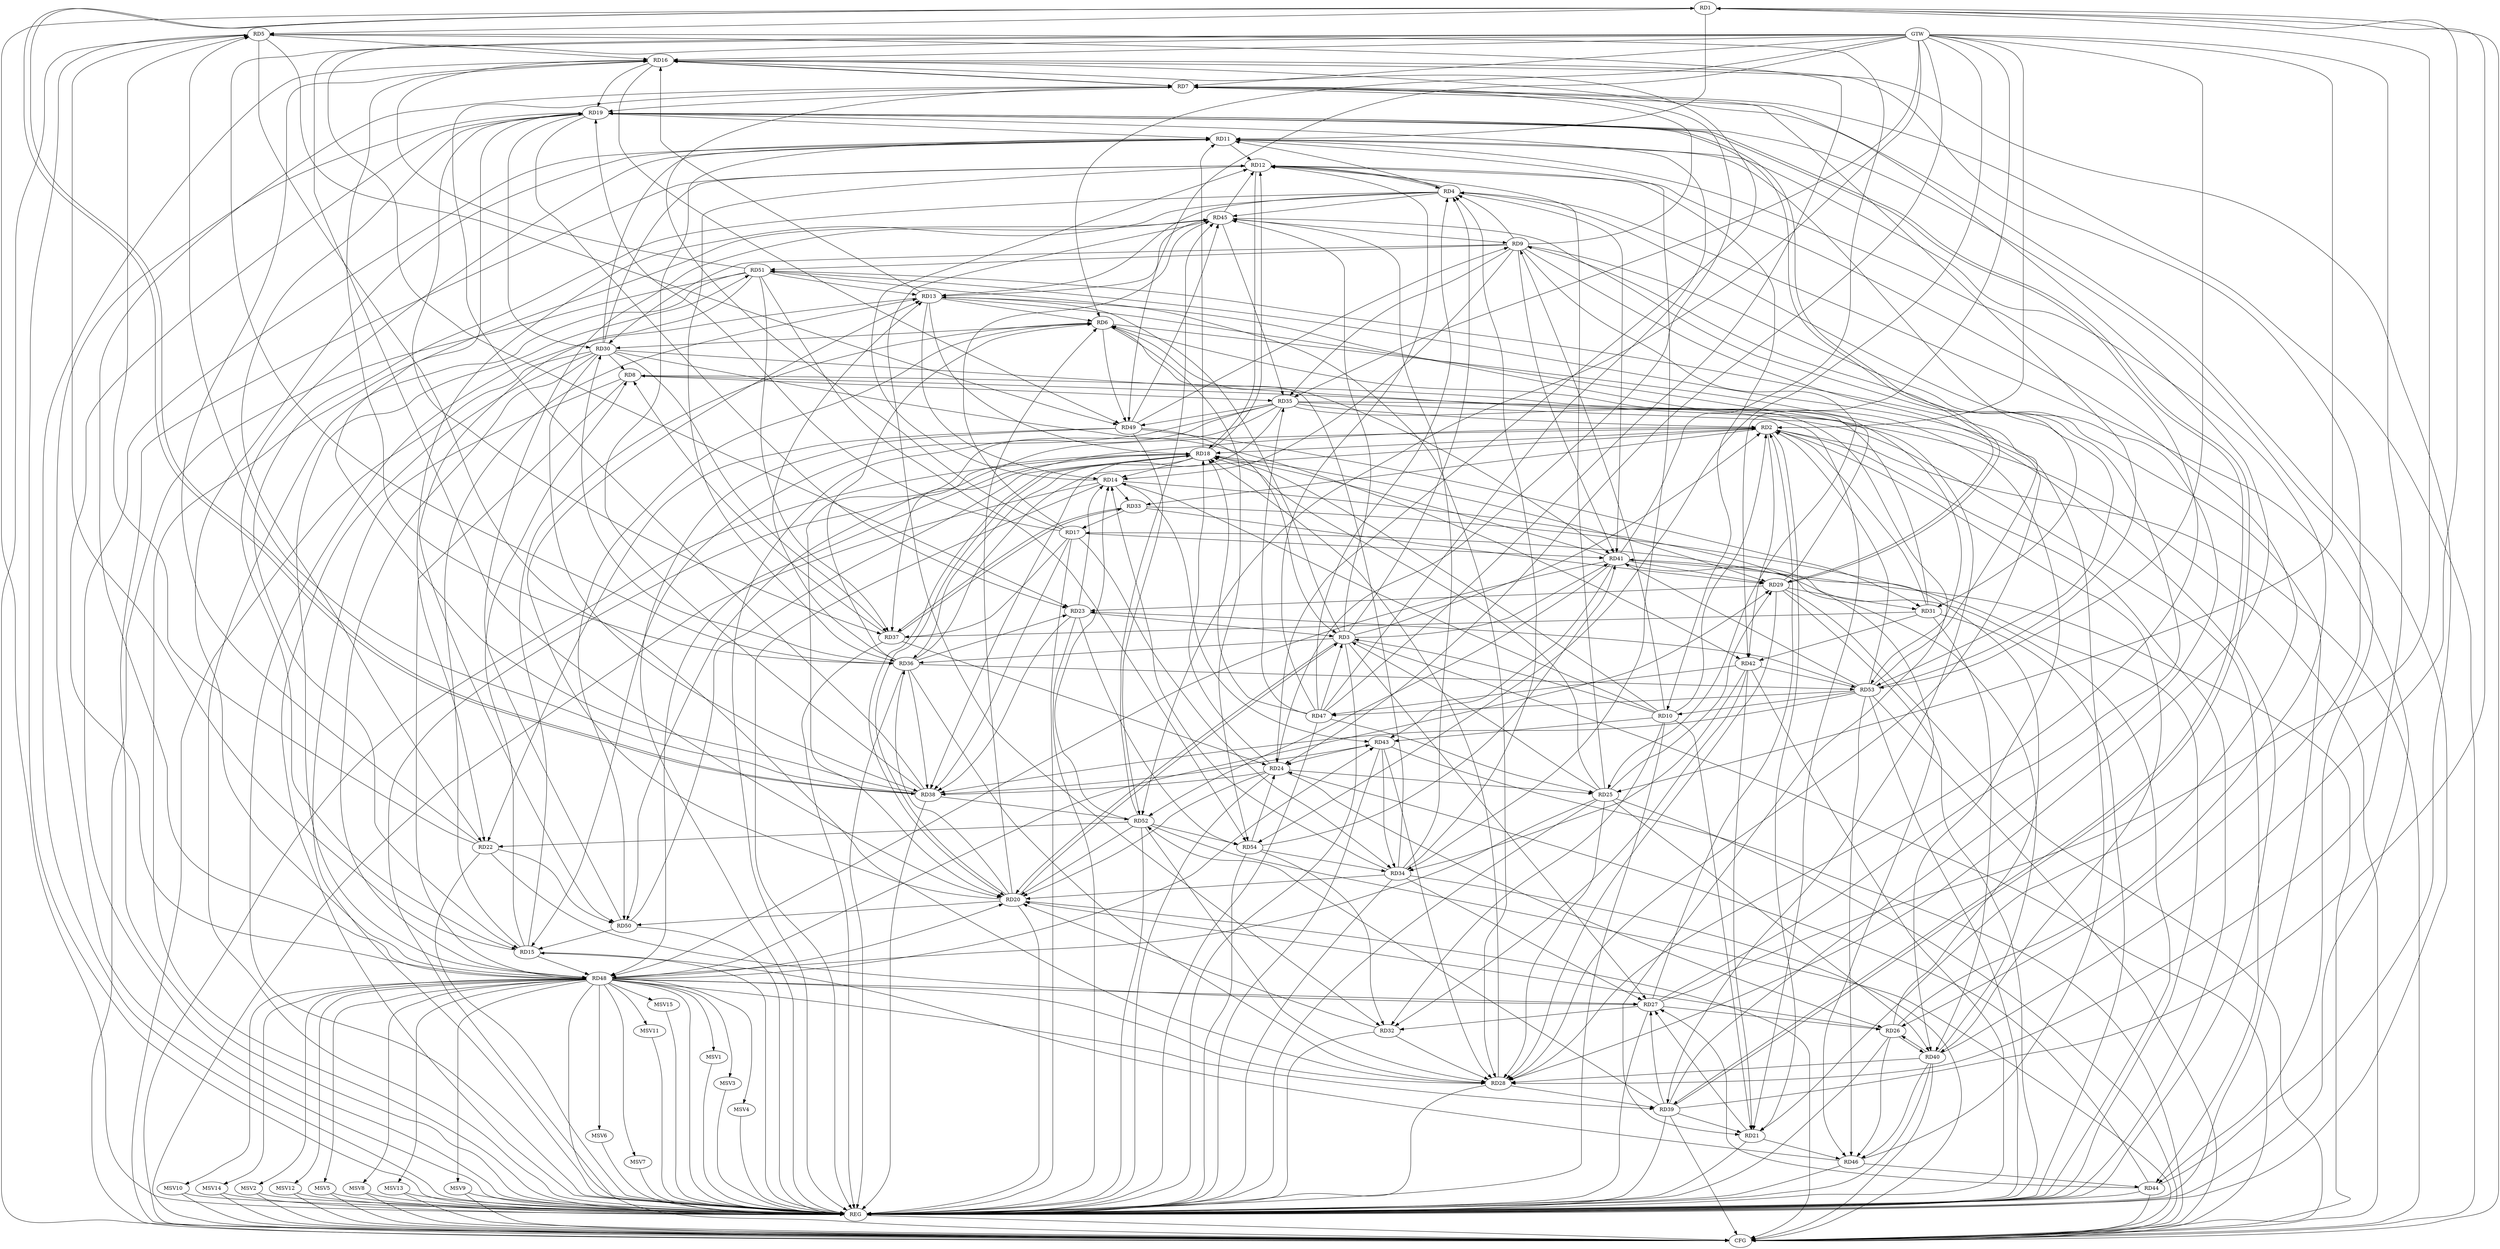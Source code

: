 strict digraph G {
  RD1 [ label="RD1" ];
  RD2 [ label="RD2" ];
  RD3 [ label="RD3" ];
  RD4 [ label="RD4" ];
  RD5 [ label="RD5" ];
  RD6 [ label="RD6" ];
  RD7 [ label="RD7" ];
  RD8 [ label="RD8" ];
  RD9 [ label="RD9" ];
  RD10 [ label="RD10" ];
  RD11 [ label="RD11" ];
  RD12 [ label="RD12" ];
  RD13 [ label="RD13" ];
  RD14 [ label="RD14" ];
  RD15 [ label="RD15" ];
  RD16 [ label="RD16" ];
  RD17 [ label="RD17" ];
  RD18 [ label="RD18" ];
  RD19 [ label="RD19" ];
  RD20 [ label="RD20" ];
  RD21 [ label="RD21" ];
  RD22 [ label="RD22" ];
  RD23 [ label="RD23" ];
  RD24 [ label="RD24" ];
  RD25 [ label="RD25" ];
  RD26 [ label="RD26" ];
  RD27 [ label="RD27" ];
  RD28 [ label="RD28" ];
  RD29 [ label="RD29" ];
  RD30 [ label="RD30" ];
  RD31 [ label="RD31" ];
  RD32 [ label="RD32" ];
  RD33 [ label="RD33" ];
  RD34 [ label="RD34" ];
  RD35 [ label="RD35" ];
  RD36 [ label="RD36" ];
  RD37 [ label="RD37" ];
  RD38 [ label="RD38" ];
  RD39 [ label="RD39" ];
  RD40 [ label="RD40" ];
  RD41 [ label="RD41" ];
  RD42 [ label="RD42" ];
  RD43 [ label="RD43" ];
  RD44 [ label="RD44" ];
  RD45 [ label="RD45" ];
  RD46 [ label="RD46" ];
  RD47 [ label="RD47" ];
  RD48 [ label="RD48" ];
  RD49 [ label="RD49" ];
  RD50 [ label="RD50" ];
  RD51 [ label="RD51" ];
  RD52 [ label="RD52" ];
  RD53 [ label="RD53" ];
  RD54 [ label="RD54" ];
  GTW [ label="GTW" ];
  REG [ label="REG" ];
  CFG [ label="CFG" ];
  MSV1 [ label="MSV1" ];
  MSV2 [ label="MSV2" ];
  MSV3 [ label="MSV3" ];
  MSV4 [ label="MSV4" ];
  MSV5 [ label="MSV5" ];
  MSV6 [ label="MSV6" ];
  MSV7 [ label="MSV7" ];
  MSV8 [ label="MSV8" ];
  MSV9 [ label="MSV9" ];
  MSV10 [ label="MSV10" ];
  MSV11 [ label="MSV11" ];
  MSV12 [ label="MSV12" ];
  MSV13 [ label="MSV13" ];
  MSV14 [ label="MSV14" ];
  MSV15 [ label="MSV15" ];
  RD1 -> RD5;
  RD1 -> RD11;
  RD27 -> RD1;
  RD1 -> RD38;
  RD38 -> RD1;
  RD39 -> RD1;
  RD40 -> RD1;
  RD3 -> RD2;
  RD10 -> RD2;
  RD2 -> RD18;
  RD2 -> RD21;
  RD27 -> RD2;
  RD31 -> RD2;
  RD2 -> RD33;
  RD35 -> RD2;
  RD36 -> RD2;
  RD2 -> RD37;
  RD2 -> RD40;
  RD2 -> RD42;
  RD2 -> RD50;
  RD53 -> RD2;
  RD3 -> RD4;
  RD10 -> RD3;
  RD3 -> RD13;
  RD3 -> RD20;
  RD20 -> RD3;
  RD23 -> RD3;
  RD25 -> RD3;
  RD3 -> RD27;
  RD3 -> RD36;
  RD3 -> RD41;
  RD3 -> RD45;
  RD47 -> RD3;
  RD49 -> RD3;
  RD9 -> RD4;
  RD4 -> RD11;
  RD4 -> RD12;
  RD12 -> RD4;
  RD4 -> RD13;
  RD4 -> RD15;
  RD4 -> RD22;
  RD34 -> RD4;
  RD39 -> RD4;
  RD4 -> RD41;
  RD4 -> RD45;
  RD47 -> RD4;
  RD15 -> RD5;
  RD5 -> RD16;
  RD22 -> RD5;
  RD5 -> RD28;
  RD38 -> RD5;
  RD41 -> RD5;
  RD47 -> RD5;
  RD5 -> RD49;
  RD13 -> RD6;
  RD15 -> RD6;
  RD20 -> RD6;
  RD29 -> RD6;
  RD6 -> RD30;
  RD34 -> RD6;
  RD36 -> RD6;
  RD6 -> RD41;
  RD6 -> RD49;
  RD6 -> RD50;
  RD6 -> RD54;
  RD9 -> RD7;
  RD7 -> RD16;
  RD16 -> RD7;
  RD17 -> RD7;
  RD7 -> RD19;
  RD24 -> RD7;
  RD38 -> RD7;
  RD48 -> RD7;
  RD53 -> RD7;
  RD15 -> RD8;
  RD30 -> RD8;
  RD31 -> RD8;
  RD8 -> RD35;
  RD37 -> RD8;
  RD8 -> RD40;
  RD8 -> RD48;
  RD10 -> RD9;
  RD9 -> RD14;
  RD9 -> RD25;
  RD27 -> RD9;
  RD9 -> RD28;
  RD9 -> RD30;
  RD9 -> RD35;
  RD9 -> RD41;
  RD45 -> RD9;
  RD49 -> RD9;
  RD9 -> RD51;
  RD12 -> RD10;
  RD10 -> RD14;
  RD10 -> RD18;
  RD10 -> RD21;
  RD10 -> RD32;
  RD10 -> RD43;
  RD53 -> RD10;
  RD11 -> RD12;
  RD11 -> RD15;
  RD18 -> RD11;
  RD19 -> RD11;
  RD26 -> RD11;
  RD28 -> RD11;
  RD30 -> RD11;
  RD11 -> RD31;
  RD11 -> RD34;
  RD38 -> RD11;
  RD11 -> RD48;
  RD14 -> RD12;
  RD12 -> RD18;
  RD18 -> RD12;
  RD12 -> RD21;
  RD25 -> RD12;
  RD30 -> RD12;
  RD12 -> RD36;
  RD45 -> RD12;
  RD47 -> RD12;
  RD13 -> RD14;
  RD15 -> RD13;
  RD13 -> RD16;
  RD13 -> RD18;
  RD20 -> RD13;
  RD36 -> RD13;
  RD13 -> RD39;
  RD13 -> RD45;
  RD51 -> RD13;
  RD13 -> RD53;
  RD18 -> RD14;
  RD23 -> RD14;
  RD14 -> RD33;
  RD34 -> RD14;
  RD14 -> RD43;
  RD14 -> RD46;
  RD52 -> RD14;
  RD35 -> RD15;
  RD46 -> RD15;
  RD15 -> RD48;
  RD50 -> RD15;
  RD16 -> RD19;
  RD22 -> RD16;
  RD16 -> RD24;
  RD16 -> RD26;
  RD16 -> RD28;
  RD16 -> RD36;
  RD44 -> RD16;
  RD16 -> RD49;
  RD51 -> RD16;
  RD17 -> RD19;
  RD26 -> RD17;
  RD33 -> RD17;
  RD17 -> RD34;
  RD17 -> RD37;
  RD17 -> RD38;
  RD17 -> RD41;
  RD17 -> RD45;
  RD18 -> RD20;
  RD20 -> RD18;
  RD24 -> RD18;
  RD25 -> RD18;
  RD28 -> RD18;
  RD18 -> RD29;
  RD18 -> RD36;
  RD41 -> RD18;
  RD47 -> RD18;
  RD18 -> RD48;
  RD50 -> RD18;
  RD19 -> RD22;
  RD19 -> RD23;
  RD19 -> RD29;
  RD29 -> RD19;
  RD19 -> RD30;
  RD19 -> RD37;
  RD38 -> RD19;
  RD19 -> RD39;
  RD39 -> RD19;
  RD19 -> RD44;
  RD47 -> RD19;
  RD48 -> RD19;
  RD24 -> RD20;
  RD26 -> RD20;
  RD32 -> RD20;
  RD34 -> RD20;
  RD35 -> RD20;
  RD20 -> RD36;
  RD48 -> RD20;
  RD20 -> RD50;
  RD52 -> RD20;
  RD21 -> RD27;
  RD30 -> RD21;
  RD35 -> RD21;
  RD39 -> RD21;
  RD42 -> RD21;
  RD21 -> RD46;
  RD22 -> RD27;
  RD49 -> RD22;
  RD22 -> RD50;
  RD52 -> RD22;
  RD29 -> RD23;
  RD36 -> RD23;
  RD23 -> RD38;
  RD53 -> RD23;
  RD23 -> RD54;
  RD24 -> RD25;
  RD24 -> RD26;
  RD37 -> RD24;
  RD24 -> RD38;
  RD43 -> RD24;
  RD44 -> RD24;
  RD54 -> RD24;
  RD25 -> RD28;
  RD25 -> RD29;
  RD25 -> RD40;
  RD47 -> RD25;
  RD25 -> RD48;
  RD27 -> RD26;
  RD26 -> RD40;
  RD40 -> RD26;
  RD26 -> RD46;
  RD27 -> RD32;
  RD34 -> RD27;
  RD39 -> RD27;
  RD44 -> RD27;
  RD48 -> RD27;
  RD29 -> RD28;
  RD32 -> RD28;
  RD36 -> RD28;
  RD28 -> RD39;
  RD40 -> RD28;
  RD43 -> RD28;
  RD48 -> RD28;
  RD51 -> RD28;
  RD52 -> RD28;
  RD29 -> RD31;
  RD33 -> RD29;
  RD41 -> RD29;
  RD48 -> RD29;
  RD36 -> RD30;
  RD30 -> RD37;
  RD30 -> RD38;
  RD30 -> RD42;
  RD30 -> RD48;
  RD31 -> RD37;
  RD31 -> RD40;
  RD31 -> RD42;
  RD49 -> RD31;
  RD42 -> RD32;
  RD45 -> RD32;
  RD54 -> RD32;
  RD33 -> RD37;
  RD37 -> RD33;
  RD42 -> RD34;
  RD43 -> RD34;
  RD34 -> RD45;
  RD54 -> RD34;
  RD35 -> RD38;
  RD35 -> RD44;
  RD45 -> RD35;
  RD47 -> RD35;
  RD35 -> RD49;
  RD36 -> RD38;
  RD36 -> RD53;
  RD51 -> RD37;
  RD38 -> RD43;
  RD38 -> RD52;
  RD53 -> RD38;
  RD48 -> RD39;
  RD39 -> RD52;
  RD40 -> RD41;
  RD40 -> RD46;
  RD41 -> RD43;
  RD41 -> RD48;
  RD41 -> RD52;
  RD53 -> RD41;
  RD54 -> RD41;
  RD42 -> RD47;
  RD42 -> RD53;
  RD48 -> RD43;
  RD46 -> RD44;
  RD49 -> RD45;
  RD50 -> RD45;
  RD52 -> RD45;
  RD45 -> RD53;
  RD46 -> RD51;
  RD53 -> RD46;
  RD53 -> RD47;
  RD48 -> RD51;
  RD49 -> RD52;
  RD51 -> RD50;
  RD53 -> RD51;
  RD51 -> RD54;
  RD52 -> RD54;
  GTW -> RD52;
  GTW -> RD53;
  GTW -> RD49;
  GTW -> RD2;
  GTW -> RD25;
  GTW -> RD36;
  GTW -> RD28;
  GTW -> RD54;
  GTW -> RD35;
  GTW -> RD7;
  GTW -> RD42;
  GTW -> RD23;
  GTW -> RD24;
  GTW -> RD20;
  GTW -> RD6;
  GTW -> RD16;
  RD1 -> REG;
  RD2 -> REG;
  RD3 -> REG;
  RD4 -> REG;
  RD5 -> REG;
  RD6 -> REG;
  RD7 -> REG;
  RD8 -> REG;
  RD9 -> REG;
  RD10 -> REG;
  RD11 -> REG;
  RD12 -> REG;
  RD13 -> REG;
  RD14 -> REG;
  RD15 -> REG;
  RD16 -> REG;
  RD17 -> REG;
  RD18 -> REG;
  RD19 -> REG;
  RD20 -> REG;
  RD21 -> REG;
  RD22 -> REG;
  RD23 -> REG;
  RD24 -> REG;
  RD25 -> REG;
  RD26 -> REG;
  RD27 -> REG;
  RD28 -> REG;
  RD29 -> REG;
  RD30 -> REG;
  RD31 -> REG;
  RD32 -> REG;
  RD33 -> REG;
  RD34 -> REG;
  RD35 -> REG;
  RD36 -> REG;
  RD37 -> REG;
  RD38 -> REG;
  RD39 -> REG;
  RD40 -> REG;
  RD41 -> REG;
  RD42 -> REG;
  RD43 -> REG;
  RD44 -> REG;
  RD45 -> REG;
  RD46 -> REG;
  RD47 -> REG;
  RD48 -> REG;
  RD49 -> REG;
  RD50 -> REG;
  RD51 -> REG;
  RD52 -> REG;
  RD53 -> REG;
  RD54 -> REG;
  RD20 -> CFG;
  RD18 -> CFG;
  RD29 -> CFG;
  RD35 -> CFG;
  RD14 -> CFG;
  RD39 -> CFG;
  RD25 -> CFG;
  RD53 -> CFG;
  RD5 -> CFG;
  RD3 -> CFG;
  RD43 -> CFG;
  RD41 -> CFG;
  RD30 -> CFG;
  RD51 -> CFG;
  RD40 -> CFG;
  RD2 -> CFG;
  RD44 -> CFG;
  RD48 -> CFG;
  RD34 -> CFG;
  RD52 -> CFG;
  RD1 -> CFG;
  RD7 -> CFG;
  REG -> CFG;
  RD48 -> MSV1;
  RD48 -> MSV2;
  RD48 -> MSV3;
  RD48 -> MSV4;
  RD48 -> MSV5;
  MSV1 -> REG;
  MSV2 -> REG;
  MSV2 -> CFG;
  MSV3 -> REG;
  MSV4 -> REG;
  MSV5 -> REG;
  MSV5 -> CFG;
  RD48 -> MSV6;
  RD48 -> MSV7;
  MSV6 -> REG;
  MSV7 -> REG;
  RD48 -> MSV8;
  MSV8 -> REG;
  MSV8 -> CFG;
  RD48 -> MSV9;
  MSV9 -> REG;
  MSV9 -> CFG;
  RD48 -> MSV10;
  MSV10 -> REG;
  MSV10 -> CFG;
  RD48 -> MSV11;
  MSV11 -> REG;
  RD48 -> MSV12;
  RD48 -> MSV13;
  RD48 -> MSV14;
  MSV12 -> REG;
  MSV12 -> CFG;
  MSV13 -> REG;
  MSV13 -> CFG;
  MSV14 -> REG;
  MSV14 -> CFG;
  RD48 -> MSV15;
  MSV15 -> REG;
}
